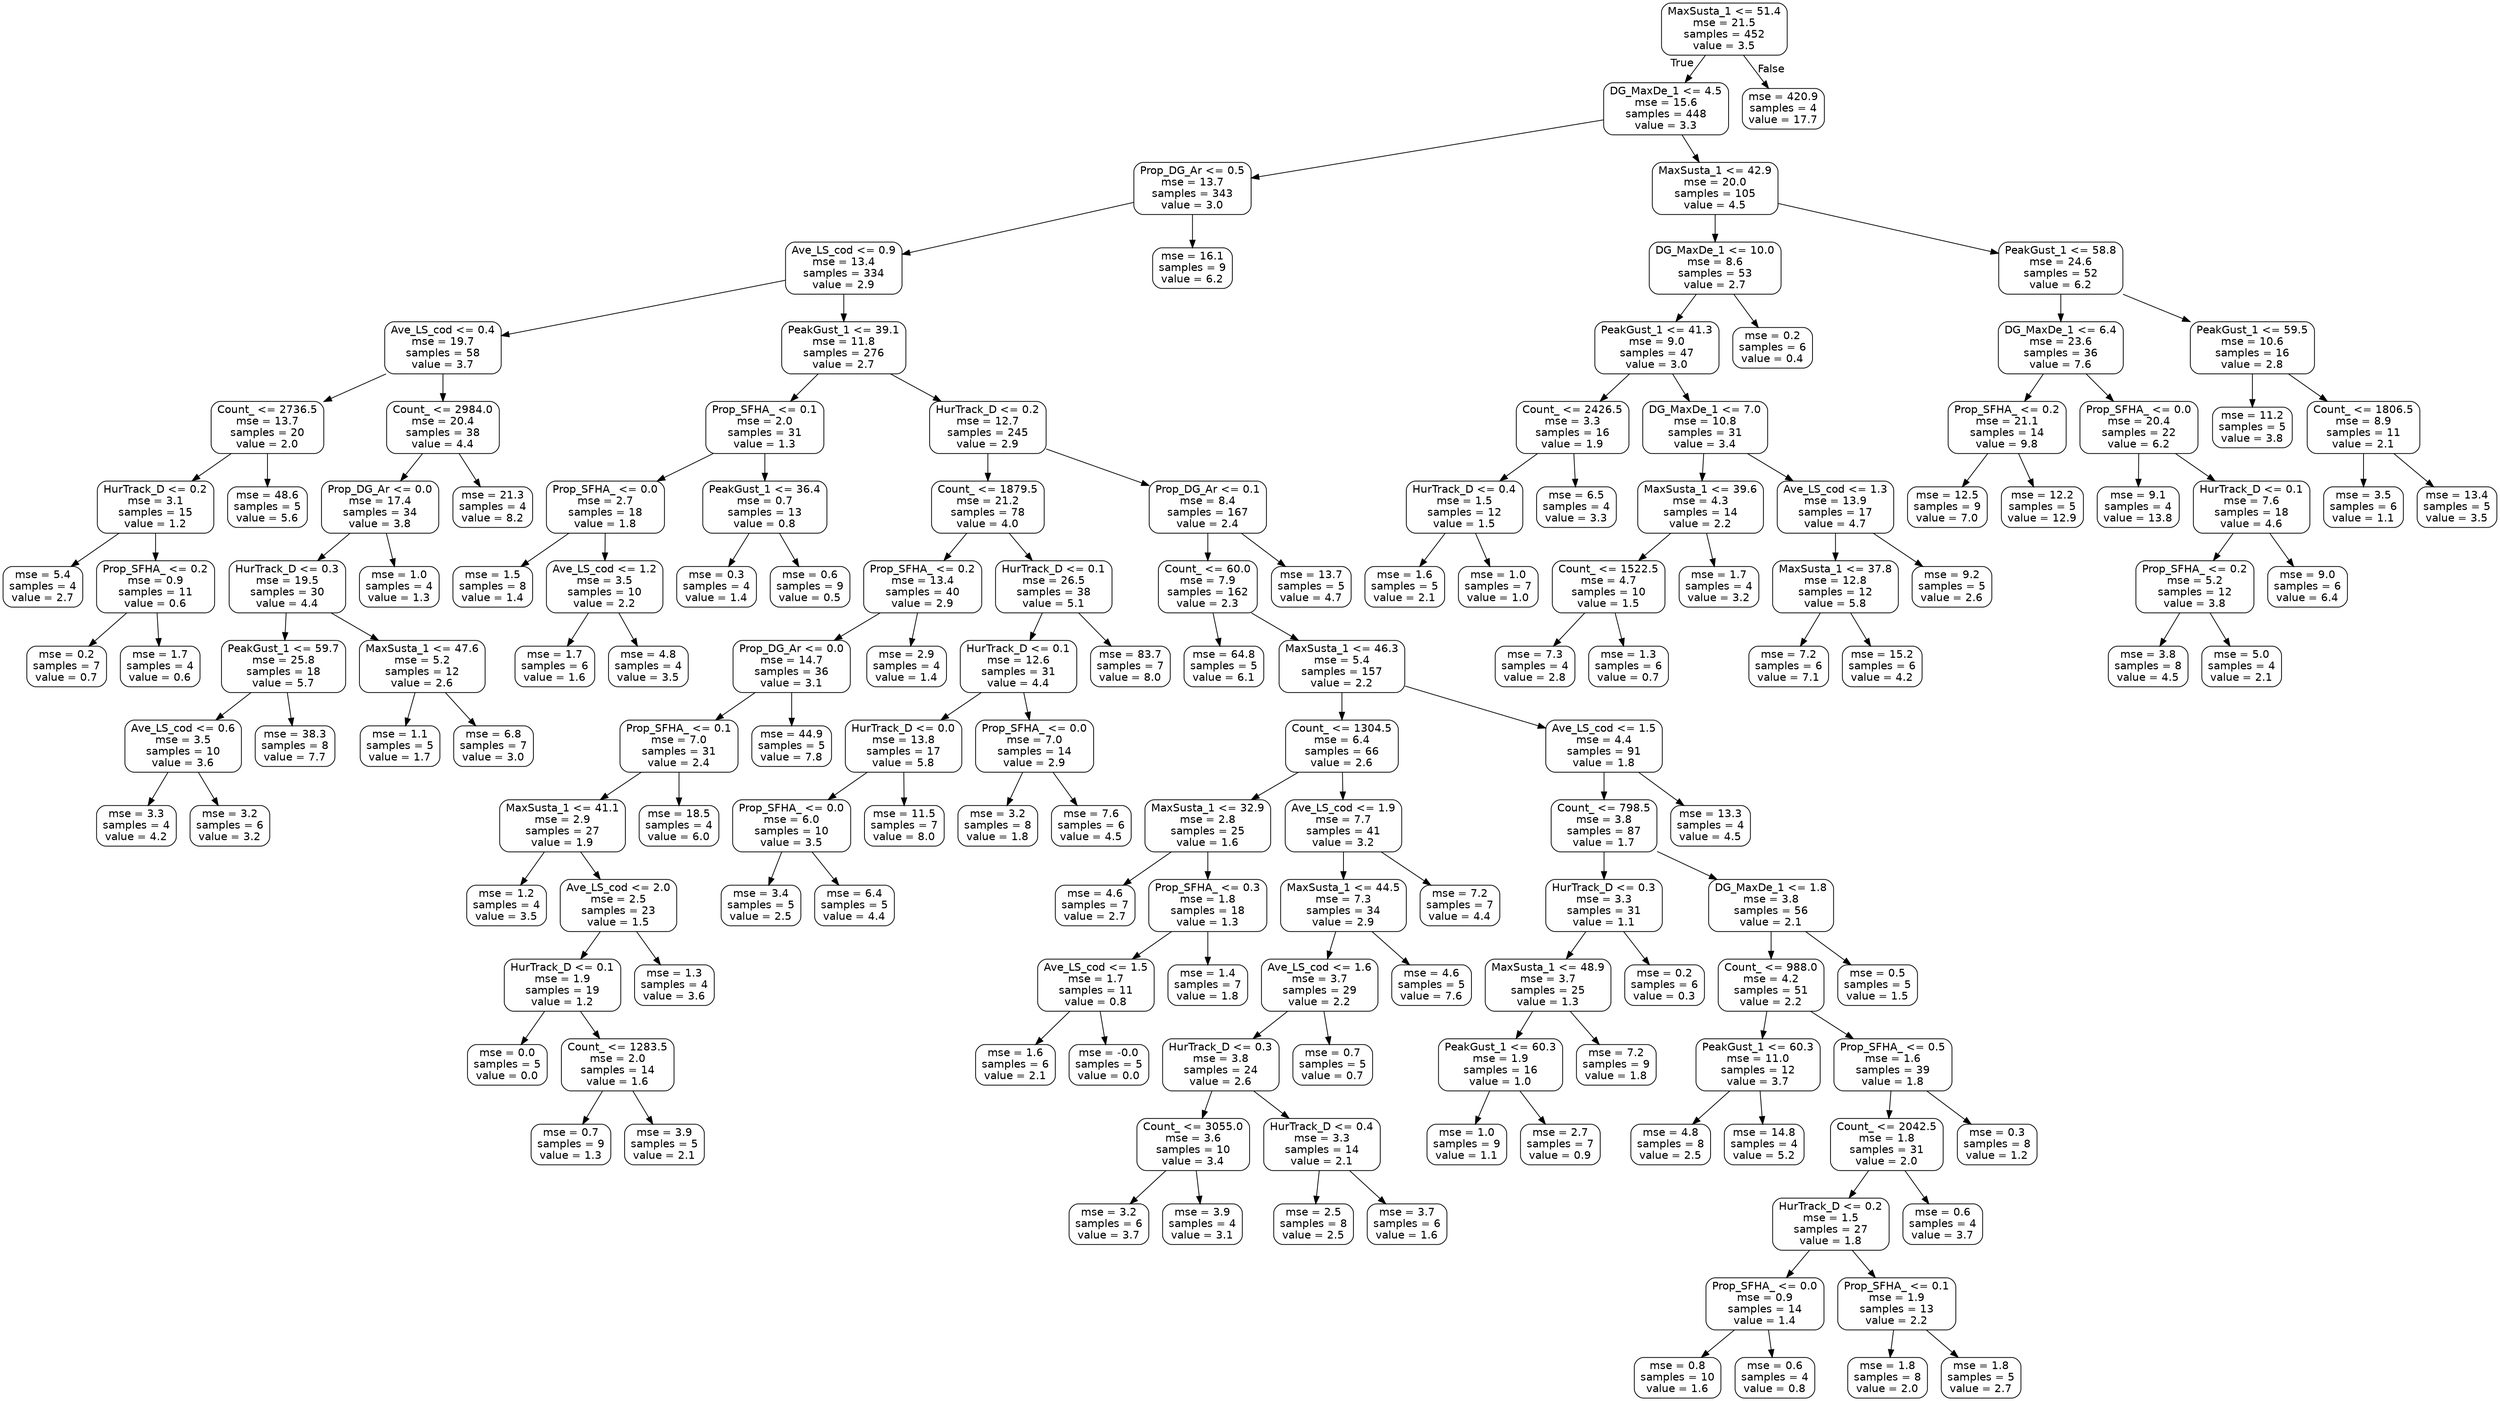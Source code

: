 digraph Tree {
node [shape=box, style="rounded", color="black", fontname=helvetica] ;
edge [fontname=helvetica] ;
0 [label="MaxSusta_1 <= 51.4\nmse = 21.5\nsamples = 452\nvalue = 3.5"] ;
1 [label="DG_MaxDe_1 <= 4.5\nmse = 15.6\nsamples = 448\nvalue = 3.3"] ;
0 -> 1 [labeldistance=2.5, labelangle=45, headlabel="True"] ;
2 [label="Prop_DG_Ar <= 0.5\nmse = 13.7\nsamples = 343\nvalue = 3.0"] ;
1 -> 2 ;
3 [label="Ave_LS_cod <= 0.9\nmse = 13.4\nsamples = 334\nvalue = 2.9"] ;
2 -> 3 ;
4 [label="Ave_LS_cod <= 0.4\nmse = 19.7\nsamples = 58\nvalue = 3.7"] ;
3 -> 4 ;
5 [label="Count_ <= 2736.5\nmse = 13.7\nsamples = 20\nvalue = 2.0"] ;
4 -> 5 ;
6 [label="HurTrack_D <= 0.2\nmse = 3.1\nsamples = 15\nvalue = 1.2"] ;
5 -> 6 ;
7 [label="mse = 5.4\nsamples = 4\nvalue = 2.7"] ;
6 -> 7 ;
8 [label="Prop_SFHA_ <= 0.2\nmse = 0.9\nsamples = 11\nvalue = 0.6"] ;
6 -> 8 ;
9 [label="mse = 0.2\nsamples = 7\nvalue = 0.7"] ;
8 -> 9 ;
10 [label="mse = 1.7\nsamples = 4\nvalue = 0.6"] ;
8 -> 10 ;
11 [label="mse = 48.6\nsamples = 5\nvalue = 5.6"] ;
5 -> 11 ;
12 [label="Count_ <= 2984.0\nmse = 20.4\nsamples = 38\nvalue = 4.4"] ;
4 -> 12 ;
13 [label="Prop_DG_Ar <= 0.0\nmse = 17.4\nsamples = 34\nvalue = 3.8"] ;
12 -> 13 ;
14 [label="HurTrack_D <= 0.3\nmse = 19.5\nsamples = 30\nvalue = 4.4"] ;
13 -> 14 ;
15 [label="PeakGust_1 <= 59.7\nmse = 25.8\nsamples = 18\nvalue = 5.7"] ;
14 -> 15 ;
16 [label="Ave_LS_cod <= 0.6\nmse = 3.5\nsamples = 10\nvalue = 3.6"] ;
15 -> 16 ;
17 [label="mse = 3.3\nsamples = 4\nvalue = 4.2"] ;
16 -> 17 ;
18 [label="mse = 3.2\nsamples = 6\nvalue = 3.2"] ;
16 -> 18 ;
19 [label="mse = 38.3\nsamples = 8\nvalue = 7.7"] ;
15 -> 19 ;
20 [label="MaxSusta_1 <= 47.6\nmse = 5.2\nsamples = 12\nvalue = 2.6"] ;
14 -> 20 ;
21 [label="mse = 1.1\nsamples = 5\nvalue = 1.7"] ;
20 -> 21 ;
22 [label="mse = 6.8\nsamples = 7\nvalue = 3.0"] ;
20 -> 22 ;
23 [label="mse = 1.0\nsamples = 4\nvalue = 1.3"] ;
13 -> 23 ;
24 [label="mse = 21.3\nsamples = 4\nvalue = 8.2"] ;
12 -> 24 ;
25 [label="PeakGust_1 <= 39.1\nmse = 11.8\nsamples = 276\nvalue = 2.7"] ;
3 -> 25 ;
26 [label="Prop_SFHA_ <= 0.1\nmse = 2.0\nsamples = 31\nvalue = 1.3"] ;
25 -> 26 ;
27 [label="Prop_SFHA_ <= 0.0\nmse = 2.7\nsamples = 18\nvalue = 1.8"] ;
26 -> 27 ;
28 [label="mse = 1.5\nsamples = 8\nvalue = 1.4"] ;
27 -> 28 ;
29 [label="Ave_LS_cod <= 1.2\nmse = 3.5\nsamples = 10\nvalue = 2.2"] ;
27 -> 29 ;
30 [label="mse = 1.7\nsamples = 6\nvalue = 1.6"] ;
29 -> 30 ;
31 [label="mse = 4.8\nsamples = 4\nvalue = 3.5"] ;
29 -> 31 ;
32 [label="PeakGust_1 <= 36.4\nmse = 0.7\nsamples = 13\nvalue = 0.8"] ;
26 -> 32 ;
33 [label="mse = 0.3\nsamples = 4\nvalue = 1.4"] ;
32 -> 33 ;
34 [label="mse = 0.6\nsamples = 9\nvalue = 0.5"] ;
32 -> 34 ;
35 [label="HurTrack_D <= 0.2\nmse = 12.7\nsamples = 245\nvalue = 2.9"] ;
25 -> 35 ;
36 [label="Count_ <= 1879.5\nmse = 21.2\nsamples = 78\nvalue = 4.0"] ;
35 -> 36 ;
37 [label="Prop_SFHA_ <= 0.2\nmse = 13.4\nsamples = 40\nvalue = 2.9"] ;
36 -> 37 ;
38 [label="Prop_DG_Ar <= 0.0\nmse = 14.7\nsamples = 36\nvalue = 3.1"] ;
37 -> 38 ;
39 [label="Prop_SFHA_ <= 0.1\nmse = 7.0\nsamples = 31\nvalue = 2.4"] ;
38 -> 39 ;
40 [label="MaxSusta_1 <= 41.1\nmse = 2.9\nsamples = 27\nvalue = 1.9"] ;
39 -> 40 ;
41 [label="mse = 1.2\nsamples = 4\nvalue = 3.5"] ;
40 -> 41 ;
42 [label="Ave_LS_cod <= 2.0\nmse = 2.5\nsamples = 23\nvalue = 1.5"] ;
40 -> 42 ;
43 [label="HurTrack_D <= 0.1\nmse = 1.9\nsamples = 19\nvalue = 1.2"] ;
42 -> 43 ;
44 [label="mse = 0.0\nsamples = 5\nvalue = 0.0"] ;
43 -> 44 ;
45 [label="Count_ <= 1283.5\nmse = 2.0\nsamples = 14\nvalue = 1.6"] ;
43 -> 45 ;
46 [label="mse = 0.7\nsamples = 9\nvalue = 1.3"] ;
45 -> 46 ;
47 [label="mse = 3.9\nsamples = 5\nvalue = 2.1"] ;
45 -> 47 ;
48 [label="mse = 1.3\nsamples = 4\nvalue = 3.6"] ;
42 -> 48 ;
49 [label="mse = 18.5\nsamples = 4\nvalue = 6.0"] ;
39 -> 49 ;
50 [label="mse = 44.9\nsamples = 5\nvalue = 7.8"] ;
38 -> 50 ;
51 [label="mse = 2.9\nsamples = 4\nvalue = 1.4"] ;
37 -> 51 ;
52 [label="HurTrack_D <= 0.1\nmse = 26.5\nsamples = 38\nvalue = 5.1"] ;
36 -> 52 ;
53 [label="HurTrack_D <= 0.1\nmse = 12.6\nsamples = 31\nvalue = 4.4"] ;
52 -> 53 ;
54 [label="HurTrack_D <= 0.0\nmse = 13.8\nsamples = 17\nvalue = 5.8"] ;
53 -> 54 ;
55 [label="Prop_SFHA_ <= 0.0\nmse = 6.0\nsamples = 10\nvalue = 3.5"] ;
54 -> 55 ;
56 [label="mse = 3.4\nsamples = 5\nvalue = 2.5"] ;
55 -> 56 ;
57 [label="mse = 6.4\nsamples = 5\nvalue = 4.4"] ;
55 -> 57 ;
58 [label="mse = 11.5\nsamples = 7\nvalue = 8.0"] ;
54 -> 58 ;
59 [label="Prop_SFHA_ <= 0.0\nmse = 7.0\nsamples = 14\nvalue = 2.9"] ;
53 -> 59 ;
60 [label="mse = 3.2\nsamples = 8\nvalue = 1.8"] ;
59 -> 60 ;
61 [label="mse = 7.6\nsamples = 6\nvalue = 4.5"] ;
59 -> 61 ;
62 [label="mse = 83.7\nsamples = 7\nvalue = 8.0"] ;
52 -> 62 ;
63 [label="Prop_DG_Ar <= 0.1\nmse = 8.4\nsamples = 167\nvalue = 2.4"] ;
35 -> 63 ;
64 [label="Count_ <= 60.0\nmse = 7.9\nsamples = 162\nvalue = 2.3"] ;
63 -> 64 ;
65 [label="mse = 64.8\nsamples = 5\nvalue = 6.1"] ;
64 -> 65 ;
66 [label="MaxSusta_1 <= 46.3\nmse = 5.4\nsamples = 157\nvalue = 2.2"] ;
64 -> 66 ;
67 [label="Count_ <= 1304.5\nmse = 6.4\nsamples = 66\nvalue = 2.6"] ;
66 -> 67 ;
68 [label="MaxSusta_1 <= 32.9\nmse = 2.8\nsamples = 25\nvalue = 1.6"] ;
67 -> 68 ;
69 [label="mse = 4.6\nsamples = 7\nvalue = 2.7"] ;
68 -> 69 ;
70 [label="Prop_SFHA_ <= 0.3\nmse = 1.8\nsamples = 18\nvalue = 1.3"] ;
68 -> 70 ;
71 [label="Ave_LS_cod <= 1.5\nmse = 1.7\nsamples = 11\nvalue = 0.8"] ;
70 -> 71 ;
72 [label="mse = 1.6\nsamples = 6\nvalue = 2.1"] ;
71 -> 72 ;
73 [label="mse = -0.0\nsamples = 5\nvalue = 0.0"] ;
71 -> 73 ;
74 [label="mse = 1.4\nsamples = 7\nvalue = 1.8"] ;
70 -> 74 ;
75 [label="Ave_LS_cod <= 1.9\nmse = 7.7\nsamples = 41\nvalue = 3.2"] ;
67 -> 75 ;
76 [label="MaxSusta_1 <= 44.5\nmse = 7.3\nsamples = 34\nvalue = 2.9"] ;
75 -> 76 ;
77 [label="Ave_LS_cod <= 1.6\nmse = 3.7\nsamples = 29\nvalue = 2.2"] ;
76 -> 77 ;
78 [label="HurTrack_D <= 0.3\nmse = 3.8\nsamples = 24\nvalue = 2.6"] ;
77 -> 78 ;
79 [label="Count_ <= 3055.0\nmse = 3.6\nsamples = 10\nvalue = 3.4"] ;
78 -> 79 ;
80 [label="mse = 3.2\nsamples = 6\nvalue = 3.7"] ;
79 -> 80 ;
81 [label="mse = 3.9\nsamples = 4\nvalue = 3.1"] ;
79 -> 81 ;
82 [label="HurTrack_D <= 0.4\nmse = 3.3\nsamples = 14\nvalue = 2.1"] ;
78 -> 82 ;
83 [label="mse = 2.5\nsamples = 8\nvalue = 2.5"] ;
82 -> 83 ;
84 [label="mse = 3.7\nsamples = 6\nvalue = 1.6"] ;
82 -> 84 ;
85 [label="mse = 0.7\nsamples = 5\nvalue = 0.7"] ;
77 -> 85 ;
86 [label="mse = 4.6\nsamples = 5\nvalue = 7.6"] ;
76 -> 86 ;
87 [label="mse = 7.2\nsamples = 7\nvalue = 4.4"] ;
75 -> 87 ;
88 [label="Ave_LS_cod <= 1.5\nmse = 4.4\nsamples = 91\nvalue = 1.8"] ;
66 -> 88 ;
89 [label="Count_ <= 798.5\nmse = 3.8\nsamples = 87\nvalue = 1.7"] ;
88 -> 89 ;
90 [label="HurTrack_D <= 0.3\nmse = 3.3\nsamples = 31\nvalue = 1.1"] ;
89 -> 90 ;
91 [label="MaxSusta_1 <= 48.9\nmse = 3.7\nsamples = 25\nvalue = 1.3"] ;
90 -> 91 ;
92 [label="PeakGust_1 <= 60.3\nmse = 1.9\nsamples = 16\nvalue = 1.0"] ;
91 -> 92 ;
93 [label="mse = 1.0\nsamples = 9\nvalue = 1.1"] ;
92 -> 93 ;
94 [label="mse = 2.7\nsamples = 7\nvalue = 0.9"] ;
92 -> 94 ;
95 [label="mse = 7.2\nsamples = 9\nvalue = 1.8"] ;
91 -> 95 ;
96 [label="mse = 0.2\nsamples = 6\nvalue = 0.3"] ;
90 -> 96 ;
97 [label="DG_MaxDe_1 <= 1.8\nmse = 3.8\nsamples = 56\nvalue = 2.1"] ;
89 -> 97 ;
98 [label="Count_ <= 988.0\nmse = 4.2\nsamples = 51\nvalue = 2.2"] ;
97 -> 98 ;
99 [label="PeakGust_1 <= 60.3\nmse = 11.0\nsamples = 12\nvalue = 3.7"] ;
98 -> 99 ;
100 [label="mse = 4.8\nsamples = 8\nvalue = 2.5"] ;
99 -> 100 ;
101 [label="mse = 14.8\nsamples = 4\nvalue = 5.2"] ;
99 -> 101 ;
102 [label="Prop_SFHA_ <= 0.5\nmse = 1.6\nsamples = 39\nvalue = 1.8"] ;
98 -> 102 ;
103 [label="Count_ <= 2042.5\nmse = 1.8\nsamples = 31\nvalue = 2.0"] ;
102 -> 103 ;
104 [label="HurTrack_D <= 0.2\nmse = 1.5\nsamples = 27\nvalue = 1.8"] ;
103 -> 104 ;
105 [label="Prop_SFHA_ <= 0.0\nmse = 0.9\nsamples = 14\nvalue = 1.4"] ;
104 -> 105 ;
106 [label="mse = 0.8\nsamples = 10\nvalue = 1.6"] ;
105 -> 106 ;
107 [label="mse = 0.6\nsamples = 4\nvalue = 0.8"] ;
105 -> 107 ;
108 [label="Prop_SFHA_ <= 0.1\nmse = 1.9\nsamples = 13\nvalue = 2.2"] ;
104 -> 108 ;
109 [label="mse = 1.8\nsamples = 8\nvalue = 2.0"] ;
108 -> 109 ;
110 [label="mse = 1.8\nsamples = 5\nvalue = 2.7"] ;
108 -> 110 ;
111 [label="mse = 0.6\nsamples = 4\nvalue = 3.7"] ;
103 -> 111 ;
112 [label="mse = 0.3\nsamples = 8\nvalue = 1.2"] ;
102 -> 112 ;
113 [label="mse = 0.5\nsamples = 5\nvalue = 1.5"] ;
97 -> 113 ;
114 [label="mse = 13.3\nsamples = 4\nvalue = 4.5"] ;
88 -> 114 ;
115 [label="mse = 13.7\nsamples = 5\nvalue = 4.7"] ;
63 -> 115 ;
116 [label="mse = 16.1\nsamples = 9\nvalue = 6.2"] ;
2 -> 116 ;
117 [label="MaxSusta_1 <= 42.9\nmse = 20.0\nsamples = 105\nvalue = 4.5"] ;
1 -> 117 ;
118 [label="DG_MaxDe_1 <= 10.0\nmse = 8.6\nsamples = 53\nvalue = 2.7"] ;
117 -> 118 ;
119 [label="PeakGust_1 <= 41.3\nmse = 9.0\nsamples = 47\nvalue = 3.0"] ;
118 -> 119 ;
120 [label="Count_ <= 2426.5\nmse = 3.3\nsamples = 16\nvalue = 1.9"] ;
119 -> 120 ;
121 [label="HurTrack_D <= 0.4\nmse = 1.5\nsamples = 12\nvalue = 1.5"] ;
120 -> 121 ;
122 [label="mse = 1.6\nsamples = 5\nvalue = 2.1"] ;
121 -> 122 ;
123 [label="mse = 1.0\nsamples = 7\nvalue = 1.0"] ;
121 -> 123 ;
124 [label="mse = 6.5\nsamples = 4\nvalue = 3.3"] ;
120 -> 124 ;
125 [label="DG_MaxDe_1 <= 7.0\nmse = 10.8\nsamples = 31\nvalue = 3.4"] ;
119 -> 125 ;
126 [label="MaxSusta_1 <= 39.6\nmse = 4.3\nsamples = 14\nvalue = 2.2"] ;
125 -> 126 ;
127 [label="Count_ <= 1522.5\nmse = 4.7\nsamples = 10\nvalue = 1.5"] ;
126 -> 127 ;
128 [label="mse = 7.3\nsamples = 4\nvalue = 2.8"] ;
127 -> 128 ;
129 [label="mse = 1.3\nsamples = 6\nvalue = 0.7"] ;
127 -> 129 ;
130 [label="mse = 1.7\nsamples = 4\nvalue = 3.2"] ;
126 -> 130 ;
131 [label="Ave_LS_cod <= 1.3\nmse = 13.9\nsamples = 17\nvalue = 4.7"] ;
125 -> 131 ;
132 [label="MaxSusta_1 <= 37.8\nmse = 12.8\nsamples = 12\nvalue = 5.8"] ;
131 -> 132 ;
133 [label="mse = 7.2\nsamples = 6\nvalue = 7.1"] ;
132 -> 133 ;
134 [label="mse = 15.2\nsamples = 6\nvalue = 4.2"] ;
132 -> 134 ;
135 [label="mse = 9.2\nsamples = 5\nvalue = 2.6"] ;
131 -> 135 ;
136 [label="mse = 0.2\nsamples = 6\nvalue = 0.4"] ;
118 -> 136 ;
137 [label="PeakGust_1 <= 58.8\nmse = 24.6\nsamples = 52\nvalue = 6.2"] ;
117 -> 137 ;
138 [label="DG_MaxDe_1 <= 6.4\nmse = 23.6\nsamples = 36\nvalue = 7.6"] ;
137 -> 138 ;
139 [label="Prop_SFHA_ <= 0.2\nmse = 21.1\nsamples = 14\nvalue = 9.8"] ;
138 -> 139 ;
140 [label="mse = 12.5\nsamples = 9\nvalue = 7.0"] ;
139 -> 140 ;
141 [label="mse = 12.2\nsamples = 5\nvalue = 12.9"] ;
139 -> 141 ;
142 [label="Prop_SFHA_ <= 0.0\nmse = 20.4\nsamples = 22\nvalue = 6.2"] ;
138 -> 142 ;
143 [label="mse = 9.1\nsamples = 4\nvalue = 13.8"] ;
142 -> 143 ;
144 [label="HurTrack_D <= 0.1\nmse = 7.6\nsamples = 18\nvalue = 4.6"] ;
142 -> 144 ;
145 [label="Prop_SFHA_ <= 0.2\nmse = 5.2\nsamples = 12\nvalue = 3.8"] ;
144 -> 145 ;
146 [label="mse = 3.8\nsamples = 8\nvalue = 4.5"] ;
145 -> 146 ;
147 [label="mse = 5.0\nsamples = 4\nvalue = 2.1"] ;
145 -> 147 ;
148 [label="mse = 9.0\nsamples = 6\nvalue = 6.4"] ;
144 -> 148 ;
149 [label="PeakGust_1 <= 59.5\nmse = 10.6\nsamples = 16\nvalue = 2.8"] ;
137 -> 149 ;
150 [label="mse = 11.2\nsamples = 5\nvalue = 3.8"] ;
149 -> 150 ;
151 [label="Count_ <= 1806.5\nmse = 8.9\nsamples = 11\nvalue = 2.1"] ;
149 -> 151 ;
152 [label="mse = 3.5\nsamples = 6\nvalue = 1.1"] ;
151 -> 152 ;
153 [label="mse = 13.4\nsamples = 5\nvalue = 3.5"] ;
151 -> 153 ;
154 [label="mse = 420.9\nsamples = 4\nvalue = 17.7"] ;
0 -> 154 [labeldistance=2.5, labelangle=-45, headlabel="False"] ;
}